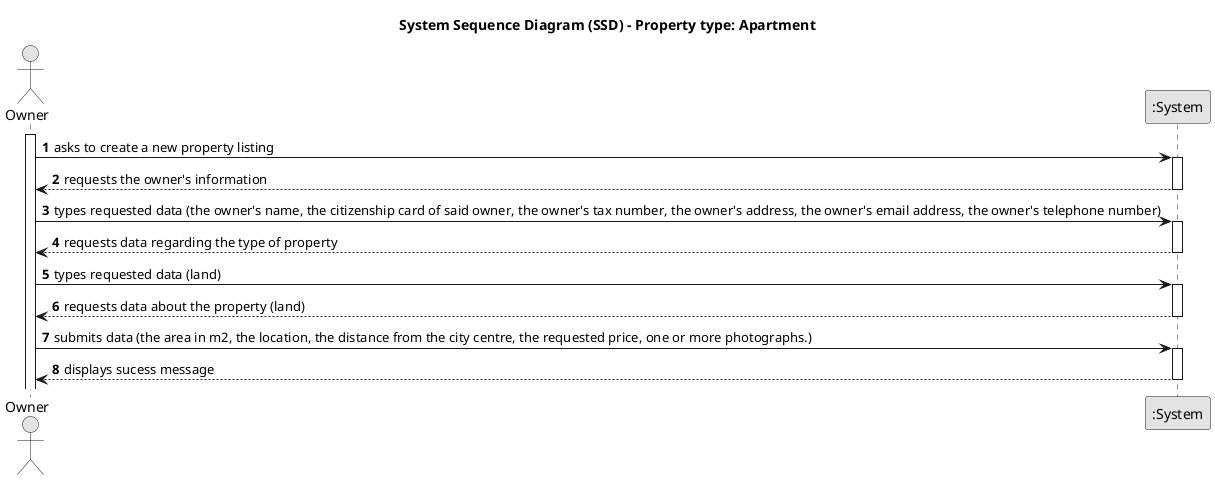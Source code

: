 @startuml
skinparam monochrome true
skinparam packageStyle rectangle
skinparam shadowing false

title System Sequence Diagram (SSD) - Property type: Apartment

autonumber

actor "Owner" as User
participant ":System" as System

activate User

    User -> System : asks to create a new property listing
    activate System

        System --> User : requests the owner's information
    deactivate System

    User -> System : types requested data (the owner's name, the citizenship card of said owner, the owner's tax number, the owner's address, the owner's email address, the owner's telephone number)
    activate System

        System --> User : requests data regarding the type of property
    deactivate System

    User -> System : types requested data (land)
    activate System

        System --> User : requests data about the property (land)
    deactivate System

    User -> System : submits data (the area in m2, the location, the distance from the city centre, the requested price, one or more photographs.)
    activate System

        System --> User : displays sucess message
    deactivate System

@enduml